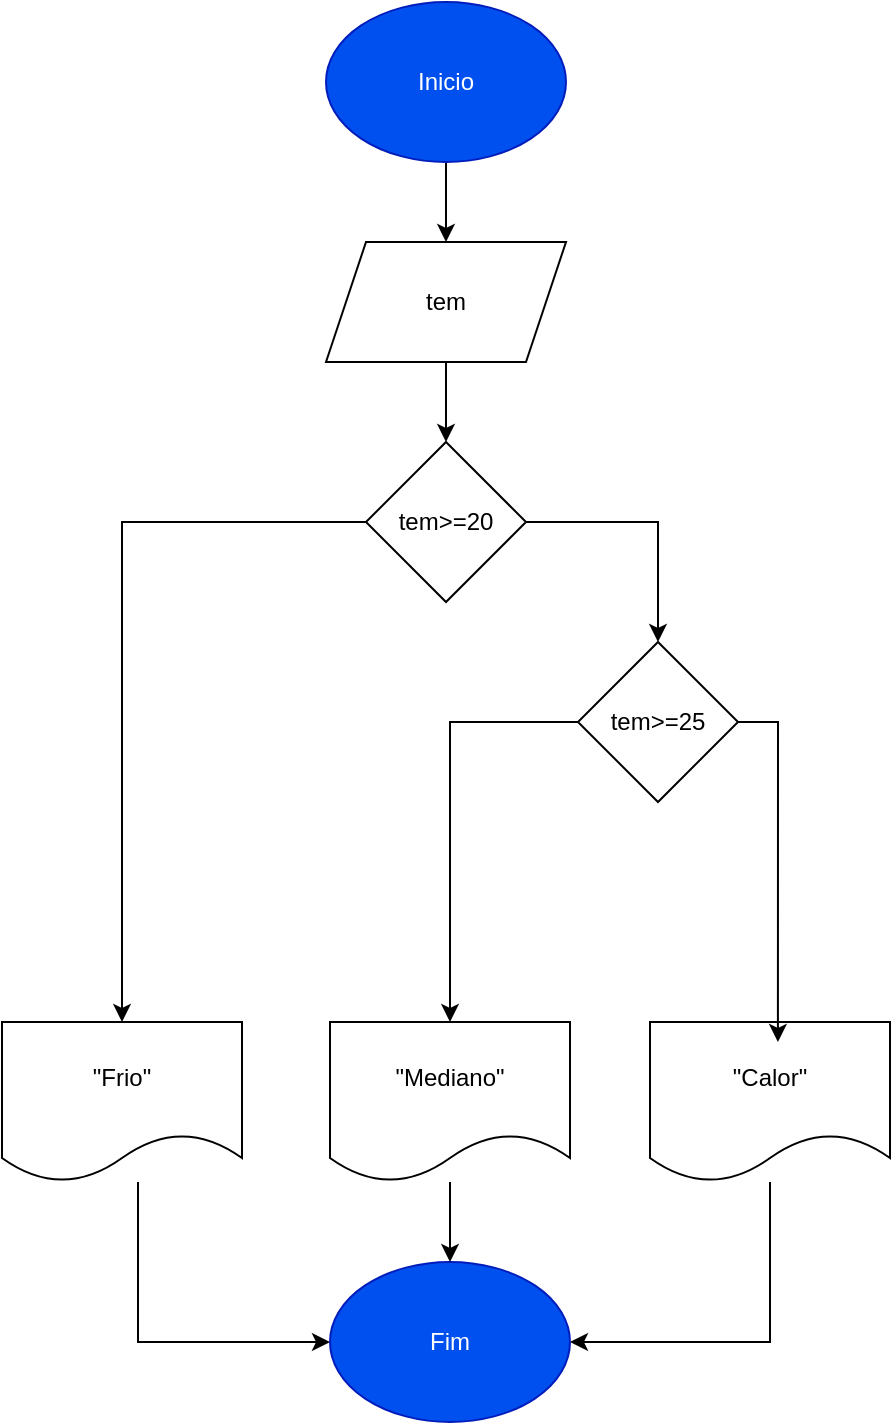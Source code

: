 <mxfile version="21.3.4" type="device">
  <diagram name="Página-1" id="jQYbMf_T6P1TTiZ4HPNV">
    <mxGraphModel dx="1393" dy="807" grid="1" gridSize="10" guides="1" tooltips="1" connect="1" arrows="1" fold="1" page="1" pageScale="1" pageWidth="827" pageHeight="1169" math="0" shadow="0">
      <root>
        <mxCell id="0" />
        <mxCell id="1" parent="0" />
        <mxCell id="QYx6qpi-4Dpqdyy4OYUt-8" value="" style="edgeStyle=orthogonalEdgeStyle;rounded=0;orthogonalLoop=1;jettySize=auto;html=1;" edge="1" parent="1" source="QYx6qpi-4Dpqdyy4OYUt-1" target="QYx6qpi-4Dpqdyy4OYUt-6">
          <mxGeometry relative="1" as="geometry" />
        </mxCell>
        <mxCell id="QYx6qpi-4Dpqdyy4OYUt-1" value="Inicio" style="ellipse;whiteSpace=wrap;html=1;fillColor=#0050ef;fontColor=#ffffff;strokeColor=#001DBC;" vertex="1" parent="1">
          <mxGeometry x="354" y="90" width="120" height="80" as="geometry" />
        </mxCell>
        <mxCell id="QYx6qpi-4Dpqdyy4OYUt-46" value="" style="edgeStyle=orthogonalEdgeStyle;rounded=0;orthogonalLoop=1;jettySize=auto;html=1;" edge="1" parent="1" source="QYx6qpi-4Dpqdyy4OYUt-6" target="QYx6qpi-4Dpqdyy4OYUt-11">
          <mxGeometry relative="1" as="geometry" />
        </mxCell>
        <mxCell id="QYx6qpi-4Dpqdyy4OYUt-6" value="tem" style="shape=parallelogram;perimeter=parallelogramPerimeter;whiteSpace=wrap;html=1;fixedSize=1;" vertex="1" parent="1">
          <mxGeometry x="354" y="210" width="120" height="60" as="geometry" />
        </mxCell>
        <mxCell id="QYx6qpi-4Dpqdyy4OYUt-12" value="" style="edgeStyle=orthogonalEdgeStyle;rounded=0;orthogonalLoop=1;jettySize=auto;html=1;" edge="1" parent="1" target="QYx6qpi-4Dpqdyy4OYUt-11">
          <mxGeometry relative="1" as="geometry">
            <mxPoint x="414" y="370" as="sourcePoint" />
          </mxGeometry>
        </mxCell>
        <mxCell id="QYx6qpi-4Dpqdyy4OYUt-51" style="edgeStyle=orthogonalEdgeStyle;rounded=0;orthogonalLoop=1;jettySize=auto;html=1;entryX=0.5;entryY=0;entryDx=0;entryDy=0;" edge="1" parent="1" source="QYx6qpi-4Dpqdyy4OYUt-11" target="QYx6qpi-4Dpqdyy4OYUt-15">
          <mxGeometry relative="1" as="geometry" />
        </mxCell>
        <mxCell id="QYx6qpi-4Dpqdyy4OYUt-53" value="" style="edgeStyle=orthogonalEdgeStyle;rounded=0;orthogonalLoop=1;jettySize=auto;html=1;" edge="1" parent="1" source="QYx6qpi-4Dpqdyy4OYUt-11" target="QYx6qpi-4Dpqdyy4OYUt-52">
          <mxGeometry relative="1" as="geometry">
            <Array as="points">
              <mxPoint x="520" y="350" />
            </Array>
          </mxGeometry>
        </mxCell>
        <mxCell id="QYx6qpi-4Dpqdyy4OYUt-11" value="tem&amp;gt;=20" style="rhombus;whiteSpace=wrap;html=1;" vertex="1" parent="1">
          <mxGeometry x="374" y="310" width="80" height="80" as="geometry" />
        </mxCell>
        <mxCell id="QYx6qpi-4Dpqdyy4OYUt-21" value="" style="edgeStyle=orthogonalEdgeStyle;rounded=0;orthogonalLoop=1;jettySize=auto;html=1;" edge="1" parent="1" source="QYx6qpi-4Dpqdyy4OYUt-13" target="QYx6qpi-4Dpqdyy4OYUt-17">
          <mxGeometry relative="1" as="geometry">
            <Array as="points">
              <mxPoint x="576" y="760" />
            </Array>
          </mxGeometry>
        </mxCell>
        <mxCell id="QYx6qpi-4Dpqdyy4OYUt-13" value="&quot;Calor&quot;" style="shape=document;whiteSpace=wrap;html=1;boundedLbl=1;" vertex="1" parent="1">
          <mxGeometry x="516" y="600" width="120" height="80" as="geometry" />
        </mxCell>
        <mxCell id="QYx6qpi-4Dpqdyy4OYUt-20" value="" style="edgeStyle=orthogonalEdgeStyle;rounded=0;orthogonalLoop=1;jettySize=auto;html=1;" edge="1" parent="1" source="QYx6qpi-4Dpqdyy4OYUt-15" target="QYx6qpi-4Dpqdyy4OYUt-17">
          <mxGeometry relative="1" as="geometry">
            <Array as="points">
              <mxPoint x="260" y="760" />
            </Array>
          </mxGeometry>
        </mxCell>
        <mxCell id="QYx6qpi-4Dpqdyy4OYUt-15" value="&quot;Frio&quot;" style="shape=document;whiteSpace=wrap;html=1;boundedLbl=1;" vertex="1" parent="1">
          <mxGeometry x="192" y="600" width="120" height="80" as="geometry" />
        </mxCell>
        <mxCell id="QYx6qpi-4Dpqdyy4OYUt-17" value="Fim" style="ellipse;whiteSpace=wrap;html=1;fillColor=#0050ef;fontColor=#ffffff;strokeColor=#001DBC;" vertex="1" parent="1">
          <mxGeometry x="356" y="720" width="120" height="80" as="geometry" />
        </mxCell>
        <mxCell id="QYx6qpi-4Dpqdyy4OYUt-49" value="" style="edgeStyle=orthogonalEdgeStyle;rounded=0;orthogonalLoop=1;jettySize=auto;html=1;" edge="1" parent="1" source="QYx6qpi-4Dpqdyy4OYUt-47" target="QYx6qpi-4Dpqdyy4OYUt-17">
          <mxGeometry relative="1" as="geometry" />
        </mxCell>
        <mxCell id="QYx6qpi-4Dpqdyy4OYUt-47" value="&quot;Mediano&quot;" style="shape=document;whiteSpace=wrap;html=1;boundedLbl=1;" vertex="1" parent="1">
          <mxGeometry x="356" y="600" width="120" height="80" as="geometry" />
        </mxCell>
        <mxCell id="QYx6qpi-4Dpqdyy4OYUt-54" style="edgeStyle=orthogonalEdgeStyle;rounded=0;orthogonalLoop=1;jettySize=auto;html=1;entryX=0.533;entryY=0.125;entryDx=0;entryDy=0;entryPerimeter=0;" edge="1" parent="1" source="QYx6qpi-4Dpqdyy4OYUt-52" target="QYx6qpi-4Dpqdyy4OYUt-13">
          <mxGeometry relative="1" as="geometry">
            <Array as="points">
              <mxPoint x="580" y="450" />
            </Array>
          </mxGeometry>
        </mxCell>
        <mxCell id="QYx6qpi-4Dpqdyy4OYUt-55" style="edgeStyle=orthogonalEdgeStyle;rounded=0;orthogonalLoop=1;jettySize=auto;html=1;entryX=0.5;entryY=0;entryDx=0;entryDy=0;" edge="1" parent="1" source="QYx6qpi-4Dpqdyy4OYUt-52" target="QYx6qpi-4Dpqdyy4OYUt-47">
          <mxGeometry relative="1" as="geometry" />
        </mxCell>
        <mxCell id="QYx6qpi-4Dpqdyy4OYUt-52" value="tem&amp;gt;=25" style="rhombus;whiteSpace=wrap;html=1;" vertex="1" parent="1">
          <mxGeometry x="480" y="410" width="80" height="80" as="geometry" />
        </mxCell>
      </root>
    </mxGraphModel>
  </diagram>
</mxfile>
